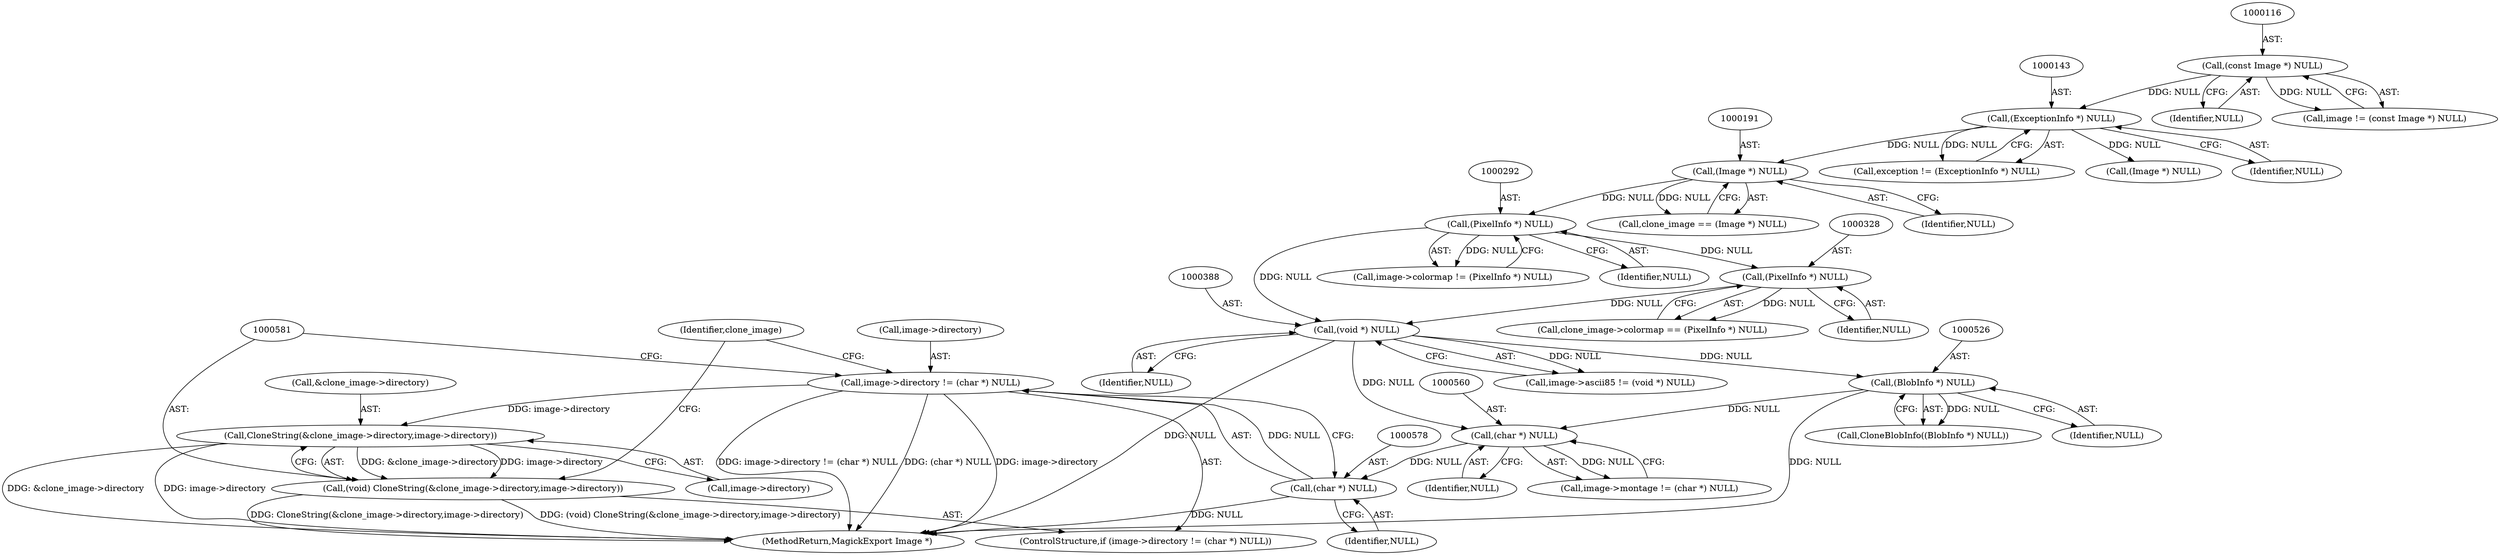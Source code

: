 digraph "0_ImageMagick_aecd0ada163a4d6c769cec178955d5f3e9316f2f_0@pointer" {
"1000582" [label="(Call,CloneString(&clone_image->directory,image->directory))"];
"1000573" [label="(Call,image->directory != (char *) NULL)"];
"1000577" [label="(Call,(char *) NULL)"];
"1000559" [label="(Call,(char *) NULL)"];
"1000387" [label="(Call,(void *) NULL)"];
"1000291" [label="(Call,(PixelInfo *) NULL)"];
"1000190" [label="(Call,(Image *) NULL)"];
"1000142" [label="(Call,(ExceptionInfo *) NULL)"];
"1000115" [label="(Call,(const Image *) NULL)"];
"1000327" [label="(Call,(PixelInfo *) NULL)"];
"1000525" [label="(Call,(BlobInfo *) NULL)"];
"1000580" [label="(Call,(void) CloneString(&clone_image->directory,image->directory))"];
"1000572" [label="(ControlStructure,if (image->directory != (char *) NULL))"];
"1000327" [label="(Call,(PixelInfo *) NULL)"];
"1000387" [label="(Call,(void *) NULL)"];
"1000188" [label="(Call,clone_image == (Image *) NULL)"];
"1000559" [label="(Call,(char *) NULL)"];
"1000287" [label="(Call,image->colormap != (PixelInfo *) NULL)"];
"1000577" [label="(Call,(char *) NULL)"];
"1000291" [label="(Call,(PixelInfo *) NULL)"];
"1000117" [label="(Identifier,NULL)"];
"1000140" [label="(Call,exception != (ExceptionInfo *) NULL)"];
"1000323" [label="(Call,clone_image->colormap == (PixelInfo *) NULL)"];
"1000527" [label="(Identifier,NULL)"];
"1000113" [label="(Call,image != (const Image *) NULL)"];
"1000574" [label="(Call,image->directory)"];
"1000190" [label="(Call,(Image *) NULL)"];
"1000142" [label="(Call,(ExceptionInfo *) NULL)"];
"1000561" [label="(Identifier,NULL)"];
"1000573" [label="(Call,image->directory != (char *) NULL)"];
"1000293" [label="(Identifier,NULL)"];
"1000592" [label="(Identifier,clone_image)"];
"1000580" [label="(Call,(void) CloneString(&clone_image->directory,image->directory))"];
"1000587" [label="(Call,image->directory)"];
"1000329" [label="(Identifier,NULL)"];
"1000383" [label="(Call,image->ascii85 != (void *) NULL)"];
"1000525" [label="(Call,(BlobInfo *) NULL)"];
"1000115" [label="(Call,(const Image *) NULL)"];
"1000176" [label="(Call,(Image *) NULL)"];
"1000192" [label="(Identifier,NULL)"];
"1000768" [label="(MethodReturn,MagickExport Image *)"];
"1000524" [label="(Call,CloneBlobInfo((BlobInfo *) NULL))"];
"1000583" [label="(Call,&clone_image->directory)"];
"1000389" [label="(Identifier,NULL)"];
"1000579" [label="(Identifier,NULL)"];
"1000582" [label="(Call,CloneString(&clone_image->directory,image->directory))"];
"1000555" [label="(Call,image->montage != (char *) NULL)"];
"1000144" [label="(Identifier,NULL)"];
"1000582" -> "1000580"  [label="AST: "];
"1000582" -> "1000587"  [label="CFG: "];
"1000583" -> "1000582"  [label="AST: "];
"1000587" -> "1000582"  [label="AST: "];
"1000580" -> "1000582"  [label="CFG: "];
"1000582" -> "1000768"  [label="DDG: &clone_image->directory"];
"1000582" -> "1000768"  [label="DDG: image->directory"];
"1000582" -> "1000580"  [label="DDG: &clone_image->directory"];
"1000582" -> "1000580"  [label="DDG: image->directory"];
"1000573" -> "1000582"  [label="DDG: image->directory"];
"1000573" -> "1000572"  [label="AST: "];
"1000573" -> "1000577"  [label="CFG: "];
"1000574" -> "1000573"  [label="AST: "];
"1000577" -> "1000573"  [label="AST: "];
"1000581" -> "1000573"  [label="CFG: "];
"1000592" -> "1000573"  [label="CFG: "];
"1000573" -> "1000768"  [label="DDG: (char *) NULL"];
"1000573" -> "1000768"  [label="DDG: image->directory"];
"1000573" -> "1000768"  [label="DDG: image->directory != (char *) NULL"];
"1000577" -> "1000573"  [label="DDG: NULL"];
"1000577" -> "1000579"  [label="CFG: "];
"1000578" -> "1000577"  [label="AST: "];
"1000579" -> "1000577"  [label="AST: "];
"1000577" -> "1000768"  [label="DDG: NULL"];
"1000559" -> "1000577"  [label="DDG: NULL"];
"1000559" -> "1000555"  [label="AST: "];
"1000559" -> "1000561"  [label="CFG: "];
"1000560" -> "1000559"  [label="AST: "];
"1000561" -> "1000559"  [label="AST: "];
"1000555" -> "1000559"  [label="CFG: "];
"1000559" -> "1000555"  [label="DDG: NULL"];
"1000387" -> "1000559"  [label="DDG: NULL"];
"1000525" -> "1000559"  [label="DDG: NULL"];
"1000387" -> "1000383"  [label="AST: "];
"1000387" -> "1000389"  [label="CFG: "];
"1000388" -> "1000387"  [label="AST: "];
"1000389" -> "1000387"  [label="AST: "];
"1000383" -> "1000387"  [label="CFG: "];
"1000387" -> "1000768"  [label="DDG: NULL"];
"1000387" -> "1000383"  [label="DDG: NULL"];
"1000291" -> "1000387"  [label="DDG: NULL"];
"1000327" -> "1000387"  [label="DDG: NULL"];
"1000387" -> "1000525"  [label="DDG: NULL"];
"1000291" -> "1000287"  [label="AST: "];
"1000291" -> "1000293"  [label="CFG: "];
"1000292" -> "1000291"  [label="AST: "];
"1000293" -> "1000291"  [label="AST: "];
"1000287" -> "1000291"  [label="CFG: "];
"1000291" -> "1000287"  [label="DDG: NULL"];
"1000190" -> "1000291"  [label="DDG: NULL"];
"1000291" -> "1000327"  [label="DDG: NULL"];
"1000190" -> "1000188"  [label="AST: "];
"1000190" -> "1000192"  [label="CFG: "];
"1000191" -> "1000190"  [label="AST: "];
"1000192" -> "1000190"  [label="AST: "];
"1000188" -> "1000190"  [label="CFG: "];
"1000190" -> "1000188"  [label="DDG: NULL"];
"1000142" -> "1000190"  [label="DDG: NULL"];
"1000142" -> "1000140"  [label="AST: "];
"1000142" -> "1000144"  [label="CFG: "];
"1000143" -> "1000142"  [label="AST: "];
"1000144" -> "1000142"  [label="AST: "];
"1000140" -> "1000142"  [label="CFG: "];
"1000142" -> "1000140"  [label="DDG: NULL"];
"1000115" -> "1000142"  [label="DDG: NULL"];
"1000142" -> "1000176"  [label="DDG: NULL"];
"1000115" -> "1000113"  [label="AST: "];
"1000115" -> "1000117"  [label="CFG: "];
"1000116" -> "1000115"  [label="AST: "];
"1000117" -> "1000115"  [label="AST: "];
"1000113" -> "1000115"  [label="CFG: "];
"1000115" -> "1000113"  [label="DDG: NULL"];
"1000327" -> "1000323"  [label="AST: "];
"1000327" -> "1000329"  [label="CFG: "];
"1000328" -> "1000327"  [label="AST: "];
"1000329" -> "1000327"  [label="AST: "];
"1000323" -> "1000327"  [label="CFG: "];
"1000327" -> "1000323"  [label="DDG: NULL"];
"1000525" -> "1000524"  [label="AST: "];
"1000525" -> "1000527"  [label="CFG: "];
"1000526" -> "1000525"  [label="AST: "];
"1000527" -> "1000525"  [label="AST: "];
"1000524" -> "1000525"  [label="CFG: "];
"1000525" -> "1000768"  [label="DDG: NULL"];
"1000525" -> "1000524"  [label="DDG: NULL"];
"1000580" -> "1000572"  [label="AST: "];
"1000581" -> "1000580"  [label="AST: "];
"1000592" -> "1000580"  [label="CFG: "];
"1000580" -> "1000768"  [label="DDG: (void) CloneString(&clone_image->directory,image->directory)"];
"1000580" -> "1000768"  [label="DDG: CloneString(&clone_image->directory,image->directory)"];
}
